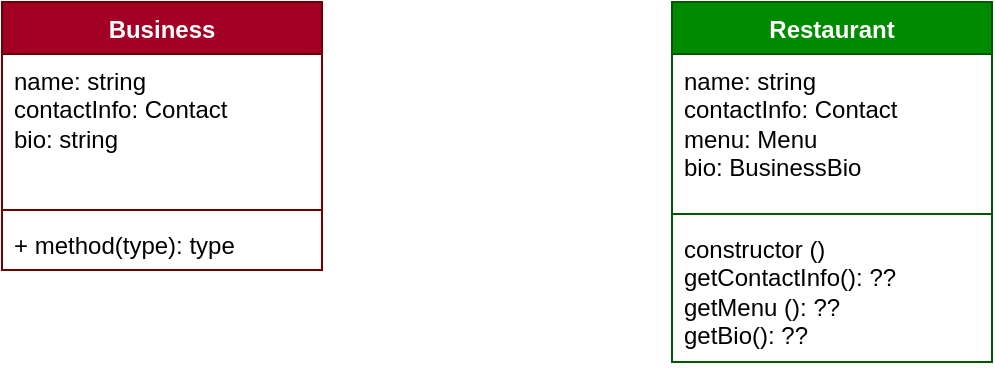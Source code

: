<mxfile version="21.3.2" type="github">
  <diagram name="Page-1" id="5gD9S_qfb3yua5OunotD">
    <mxGraphModel dx="1379" dy="788" grid="1" gridSize="10" guides="1" tooltips="1" connect="1" arrows="1" fold="1" page="1" pageScale="1" pageWidth="850" pageHeight="1100" math="0" shadow="0">
      <root>
        <mxCell id="0" />
        <mxCell id="1" parent="0" />
        <mxCell id="G5nZQSFpa2zoZMKRh_J8-18" value="Restaurant" style="swimlane;fontStyle=1;align=center;verticalAlign=top;childLayout=stackLayout;horizontal=1;startSize=26;horizontalStack=0;resizeParent=1;resizeParentMax=0;resizeLast=0;collapsible=1;marginBottom=0;whiteSpace=wrap;html=1;fillColor=#008a00;fontColor=#ffffff;strokeColor=#005700;" vertex="1" parent="1">
          <mxGeometry x="425" y="70" width="160" height="180" as="geometry" />
        </mxCell>
        <mxCell id="G5nZQSFpa2zoZMKRh_J8-19" value="name: string&lt;br&gt;contactInfo: Contact&lt;br&gt;menu: Menu&lt;br&gt;bio: BusinessBio" style="text;strokeColor=none;fillColor=none;align=left;verticalAlign=top;spacingLeft=4;spacingRight=4;overflow=hidden;rotatable=0;points=[[0,0.5],[1,0.5]];portConstraint=eastwest;whiteSpace=wrap;html=1;" vertex="1" parent="G5nZQSFpa2zoZMKRh_J8-18">
          <mxGeometry y="26" width="160" height="76" as="geometry" />
        </mxCell>
        <mxCell id="G5nZQSFpa2zoZMKRh_J8-20" value="" style="line;strokeWidth=1;fillColor=none;align=left;verticalAlign=middle;spacingTop=-1;spacingLeft=3;spacingRight=3;rotatable=0;labelPosition=right;points=[];portConstraint=eastwest;strokeColor=inherit;" vertex="1" parent="G5nZQSFpa2zoZMKRh_J8-18">
          <mxGeometry y="102" width="160" height="8" as="geometry" />
        </mxCell>
        <mxCell id="G5nZQSFpa2zoZMKRh_J8-21" value="constructor ()&lt;br&gt;getContactInfo(): ??&lt;br&gt;getMenu (): ??&lt;br&gt;getBio(): ??" style="text;strokeColor=none;fillColor=none;align=left;verticalAlign=top;spacingLeft=4;spacingRight=4;overflow=hidden;rotatable=0;points=[[0,0.5],[1,0.5]];portConstraint=eastwest;whiteSpace=wrap;html=1;" vertex="1" parent="G5nZQSFpa2zoZMKRh_J8-18">
          <mxGeometry y="110" width="160" height="70" as="geometry" />
        </mxCell>
        <mxCell id="G5nZQSFpa2zoZMKRh_J8-22" value="Business" style="swimlane;fontStyle=1;align=center;verticalAlign=top;childLayout=stackLayout;horizontal=1;startSize=26;horizontalStack=0;resizeParent=1;resizeParentMax=0;resizeLast=0;collapsible=1;marginBottom=0;whiteSpace=wrap;html=1;fillColor=#a20025;fontColor=#ffffff;strokeColor=#6F0000;" vertex="1" parent="1">
          <mxGeometry x="90" y="70" width="160" height="134" as="geometry" />
        </mxCell>
        <mxCell id="G5nZQSFpa2zoZMKRh_J8-23" value="name: string&lt;br&gt;contactInfo: Contact&lt;br&gt;bio: string" style="text;strokeColor=none;fillColor=none;align=left;verticalAlign=top;spacingLeft=4;spacingRight=4;overflow=hidden;rotatable=0;points=[[0,0.5],[1,0.5]];portConstraint=eastwest;whiteSpace=wrap;html=1;" vertex="1" parent="G5nZQSFpa2zoZMKRh_J8-22">
          <mxGeometry y="26" width="160" height="74" as="geometry" />
        </mxCell>
        <mxCell id="G5nZQSFpa2zoZMKRh_J8-24" value="" style="line;strokeWidth=1;fillColor=none;align=left;verticalAlign=middle;spacingTop=-1;spacingLeft=3;spacingRight=3;rotatable=0;labelPosition=right;points=[];portConstraint=eastwest;strokeColor=inherit;" vertex="1" parent="G5nZQSFpa2zoZMKRh_J8-22">
          <mxGeometry y="100" width="160" height="8" as="geometry" />
        </mxCell>
        <mxCell id="G5nZQSFpa2zoZMKRh_J8-25" value="+ method(type): type" style="text;strokeColor=none;fillColor=none;align=left;verticalAlign=top;spacingLeft=4;spacingRight=4;overflow=hidden;rotatable=0;points=[[0,0.5],[1,0.5]];portConstraint=eastwest;whiteSpace=wrap;html=1;" vertex="1" parent="G5nZQSFpa2zoZMKRh_J8-22">
          <mxGeometry y="108" width="160" height="26" as="geometry" />
        </mxCell>
      </root>
    </mxGraphModel>
  </diagram>
</mxfile>
